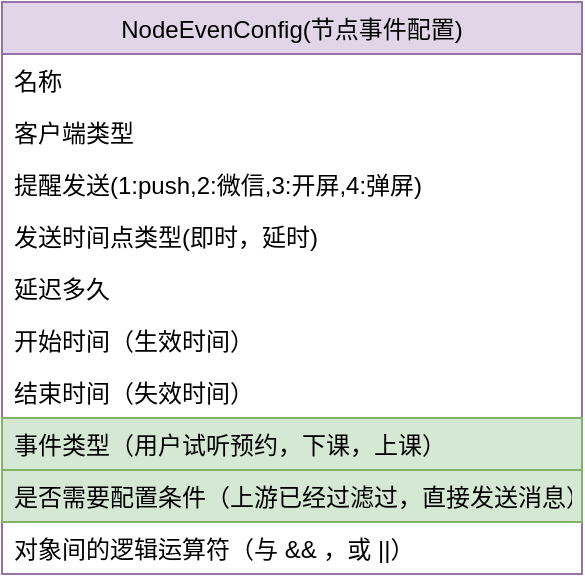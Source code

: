 <mxfile version="13.8.1" type="github">
  <diagram name="Page-1" id="efa7a0a1-bf9b-a30e-e6df-94a7791c09e9">
    <mxGraphModel dx="1038" dy="580" grid="1" gridSize="10" guides="1" tooltips="1" connect="1" arrows="1" fold="1" page="1" pageScale="1" pageWidth="2339" pageHeight="3300" background="#ffffff" math="0" shadow="0">
      <root>
        <mxCell id="0" />
        <mxCell id="1" parent="0" />
        <mxCell id="wr13zBOJDpBY8zEouREP-119" value="NodeEvenConfig(节点事件配置)" style="swimlane;fontStyle=0;childLayout=stackLayout;horizontal=1;startSize=26;fillColor=#e1d5e7;horizontalStack=0;resizeParent=1;resizeParentMax=0;resizeLast=0;collapsible=1;marginBottom=0;strokeColor=#9673a6;" vertex="1" parent="1">
          <mxGeometry x="121" y="80" width="290" height="286" as="geometry">
            <mxRectangle x="121" y="80" width="200" height="26" as="alternateBounds" />
          </mxGeometry>
        </mxCell>
        <mxCell id="wr13zBOJDpBY8zEouREP-120" value="名称" style="text;strokeColor=none;fillColor=none;align=left;verticalAlign=top;spacingLeft=4;spacingRight=4;overflow=hidden;rotatable=0;points=[[0,0.5],[1,0.5]];portConstraint=eastwest;" vertex="1" parent="wr13zBOJDpBY8zEouREP-119">
          <mxGeometry y="26" width="290" height="26" as="geometry" />
        </mxCell>
        <mxCell id="wr13zBOJDpBY8zEouREP-136" value="客户端类型" style="text;strokeColor=none;fillColor=none;align=left;verticalAlign=top;spacingLeft=4;spacingRight=4;overflow=hidden;rotatable=0;points=[[0,0.5],[1,0.5]];portConstraint=eastwest;" vertex="1" parent="wr13zBOJDpBY8zEouREP-119">
          <mxGeometry y="52" width="290" height="26" as="geometry" />
        </mxCell>
        <mxCell id="wr13zBOJDpBY8zEouREP-137" value="提醒发送(1:push,2:微信,3:开屏,4:弹屏)" style="text;strokeColor=none;fillColor=none;align=left;verticalAlign=top;spacingLeft=4;spacingRight=4;overflow=hidden;rotatable=0;points=[[0,0.5],[1,0.5]];portConstraint=eastwest;" vertex="1" parent="wr13zBOJDpBY8zEouREP-119">
          <mxGeometry y="78" width="290" height="26" as="geometry" />
        </mxCell>
        <mxCell id="wr13zBOJDpBY8zEouREP-121" value="发送时间点类型(即时，延时)" style="text;strokeColor=none;fillColor=none;align=left;verticalAlign=top;spacingLeft=4;spacingRight=4;overflow=hidden;rotatable=0;points=[[0,0.5],[1,0.5]];portConstraint=eastwest;" vertex="1" parent="wr13zBOJDpBY8zEouREP-119">
          <mxGeometry y="104" width="290" height="26" as="geometry" />
        </mxCell>
        <mxCell id="wr13zBOJDpBY8zEouREP-141" value="延迟多久" style="text;strokeColor=none;fillColor=none;align=left;verticalAlign=top;spacingLeft=4;spacingRight=4;overflow=hidden;rotatable=0;points=[[0,0.5],[1,0.5]];portConstraint=eastwest;" vertex="1" parent="wr13zBOJDpBY8zEouREP-119">
          <mxGeometry y="130" width="290" height="26" as="geometry" />
        </mxCell>
        <mxCell id="wr13zBOJDpBY8zEouREP-140" value="开始时间（生效时间）" style="text;strokeColor=none;fillColor=none;align=left;verticalAlign=top;spacingLeft=4;spacingRight=4;overflow=hidden;rotatable=0;points=[[0,0.5],[1,0.5]];portConstraint=eastwest;" vertex="1" parent="wr13zBOJDpBY8zEouREP-119">
          <mxGeometry y="156" width="290" height="26" as="geometry" />
        </mxCell>
        <mxCell id="wr13zBOJDpBY8zEouREP-138" value="结束时间（失效时间）" style="text;strokeColor=none;fillColor=none;align=left;verticalAlign=top;spacingLeft=4;spacingRight=4;overflow=hidden;rotatable=0;points=[[0,0.5],[1,0.5]];portConstraint=eastwest;" vertex="1" parent="wr13zBOJDpBY8zEouREP-119">
          <mxGeometry y="182" width="290" height="26" as="geometry" />
        </mxCell>
        <mxCell id="wr13zBOJDpBY8zEouREP-139" value="事件类型（用户试听预约，下课，上课）" style="text;strokeColor=#82b366;fillColor=#d5e8d4;align=left;verticalAlign=top;spacingLeft=4;spacingRight=4;overflow=hidden;rotatable=0;points=[[0,0.5],[1,0.5]];portConstraint=eastwest;" vertex="1" parent="wr13zBOJDpBY8zEouREP-119">
          <mxGeometry y="208" width="290" height="26" as="geometry" />
        </mxCell>
        <mxCell id="wr13zBOJDpBY8zEouREP-143" value="是否需要配置条件（上游已经过滤过，直接发送消息）" style="text;strokeColor=#82b366;fillColor=#d5e8d4;align=left;verticalAlign=top;spacingLeft=4;spacingRight=4;overflow=hidden;rotatable=0;points=[[0,0.5],[1,0.5]];portConstraint=eastwest;" vertex="1" parent="wr13zBOJDpBY8zEouREP-119">
          <mxGeometry y="234" width="290" height="26" as="geometry" />
        </mxCell>
        <mxCell id="wr13zBOJDpBY8zEouREP-122" value="对象间的逻辑运算符（与 &amp;&amp; ，或 ||）" style="text;strokeColor=none;fillColor=none;align=left;verticalAlign=top;spacingLeft=4;spacingRight=4;overflow=hidden;rotatable=0;points=[[0,0.5],[1,0.5]];portConstraint=eastwest;" vertex="1" parent="wr13zBOJDpBY8zEouREP-119">
          <mxGeometry y="260" width="290" height="26" as="geometry" />
        </mxCell>
      </root>
    </mxGraphModel>
  </diagram>
</mxfile>
